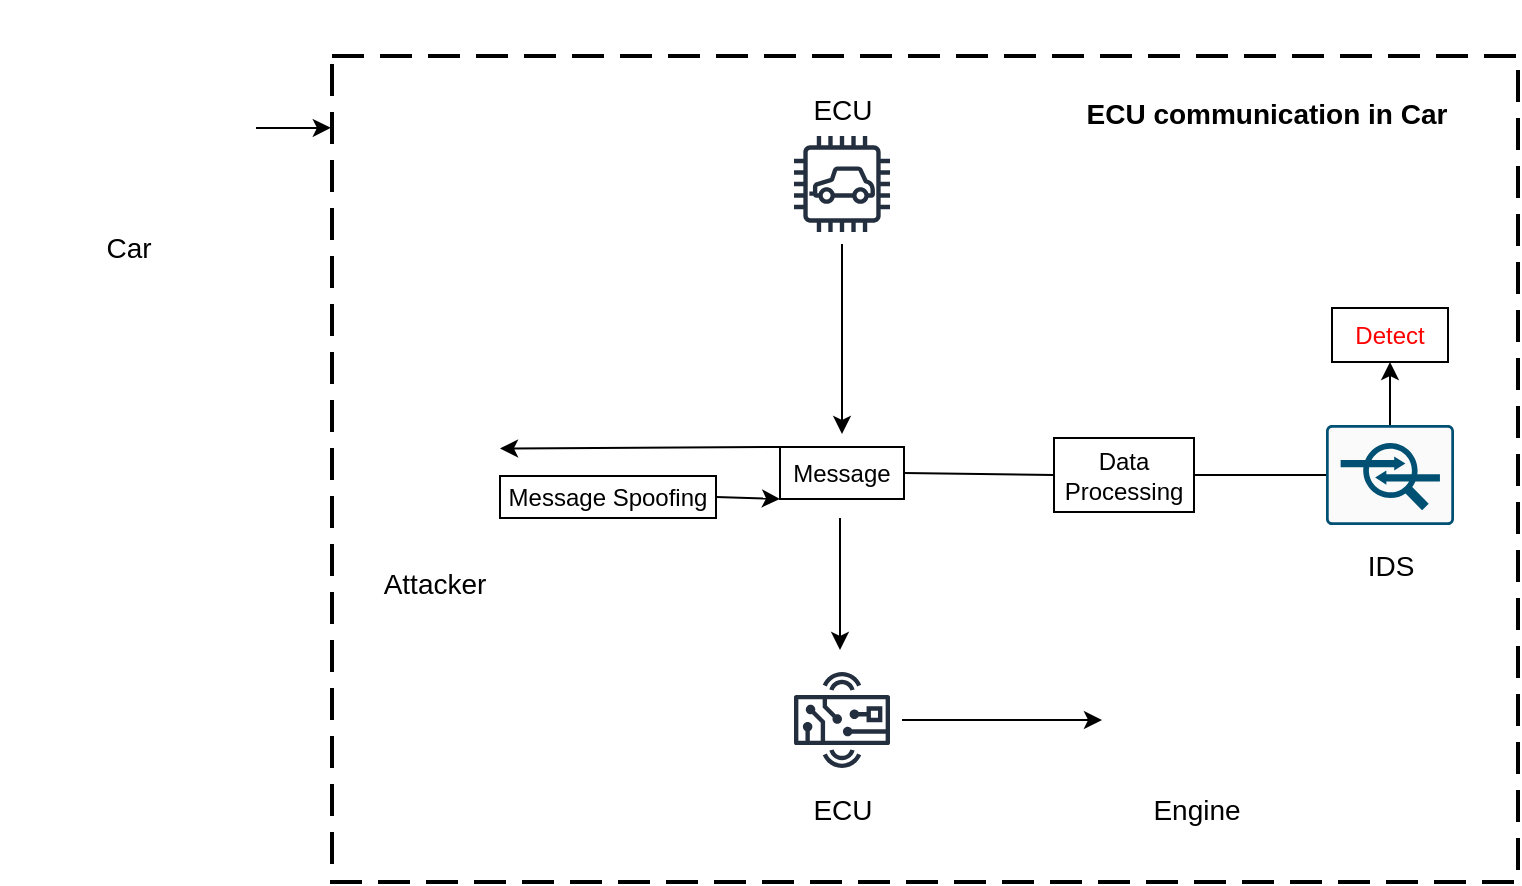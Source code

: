 <mxfile version="21.5.1" type="github">
  <diagram name="Trang-1" id="tOcewXO_lovH6hkRrunn">
    <mxGraphModel dx="1434" dy="774" grid="0" gridSize="10" guides="1" tooltips="1" connect="1" arrows="1" fold="1" page="1" pageScale="1" pageWidth="3000" pageHeight="5000" math="0" shadow="0">
      <root>
        <mxCell id="0" />
        <mxCell id="1" parent="0" />
        <mxCell id="fvOnpMfjC2bjnOCLoL4K-9" value="" style="rounded=1;arcSize=0;dashed=1;strokeColor=#000000;fillColor=none;gradientColor=none;dashPattern=8 4;strokeWidth=2;" vertex="1" parent="1">
          <mxGeometry x="329" y="481" width="593" height="413" as="geometry" />
        </mxCell>
        <mxCell id="fvOnpMfjC2bjnOCLoL4K-1" value="" style="shape=image;html=1;verticalAlign=top;verticalLabelPosition=bottom;labelBackgroundColor=#ffffff;imageAspect=0;aspect=fixed;image=https://cdn4.iconfinder.com/data/icons/education-and-school-glyph-24-px/24/Autobus_bus_school_bus_transport_vehicle_-128.png" vertex="1" parent="1">
          <mxGeometry x="163" y="453" width="128" height="128" as="geometry" />
        </mxCell>
        <mxCell id="fvOnpMfjC2bjnOCLoL4K-7" value="" style="shape=image;html=1;verticalAlign=top;verticalLabelPosition=bottom;labelBackgroundColor=#ffffff;imageAspect=0;aspect=fixed;image=https://cdn2.iconfinder.com/data/icons/woothemes/PNG/intruder.png" vertex="1" parent="1">
          <mxGeometry x="348" y="661" width="65" height="65" as="geometry" />
        </mxCell>
        <mxCell id="fvOnpMfjC2bjnOCLoL4K-8" value="" style="shape=image;html=1;verticalAlign=top;verticalLabelPosition=bottom;labelBackgroundColor=#ffffff;imageAspect=0;aspect=fixed;image=https://cdn1.iconfinder.com/data/icons/racing-13/512/Engine-128.png" vertex="1" parent="1">
          <mxGeometry x="714" y="766" width="94" height="94" as="geometry" />
        </mxCell>
        <mxCell id="fvOnpMfjC2bjnOCLoL4K-13" value="" style="endArrow=classic;html=1;rounded=0;exitX=1;exitY=0.5;exitDx=0;exitDy=0;entryX=-0.001;entryY=0.087;entryDx=0;entryDy=0;entryPerimeter=0;" edge="1" parent="1" source="fvOnpMfjC2bjnOCLoL4K-1" target="fvOnpMfjC2bjnOCLoL4K-9">
          <mxGeometry width="50" height="50" relative="1" as="geometry">
            <mxPoint x="538" y="726" as="sourcePoint" />
            <mxPoint x="588" y="676" as="targetPoint" />
          </mxGeometry>
        </mxCell>
        <mxCell id="fvOnpMfjC2bjnOCLoL4K-14" value="&lt;font style=&quot;font-size: 14px;&quot;&gt;&lt;b&gt;ECU communication&amp;nbsp;&lt;/b&gt;&lt;b style=&quot;&quot;&gt;in Car&lt;/b&gt;&lt;/font&gt;" style="text;html=1;strokeColor=none;fillColor=none;align=center;verticalAlign=middle;whiteSpace=wrap;rounded=0;" vertex="1" parent="1">
          <mxGeometry x="702" y="495" width="189" height="30" as="geometry" />
        </mxCell>
        <mxCell id="fvOnpMfjC2bjnOCLoL4K-4" value="Car" style="sketch=0;outlineConnect=0;fontColor=#232F3E;gradientColor=none;strokeColor=#232F3E;fillColor=#ffffff;dashed=0;verticalLabelPosition=bottom;verticalAlign=top;align=center;fontSize=12;fontStyle=0;aspect=fixed;shape=mxgraph.aws4.resourceIcon;resIcon=mxgraph.aws4.car;" vertex="1" parent="1">
          <mxGeometry x="554" y="515" width="60" height="60" as="geometry" />
        </mxCell>
        <mxCell id="fvOnpMfjC2bjnOCLoL4K-5" value="Hardware&#xa;board" style="sketch=0;outlineConnect=0;fontColor=#232F3E;gradientColor=none;strokeColor=#232F3E;fillColor=#ffffff;dashed=0;verticalLabelPosition=bottom;verticalAlign=top;align=center;html=1;fontSize=12;fontStyle=0;aspect=fixed;shape=mxgraph.aws4.resourceIcon;resIcon=mxgraph.aws4.hardware_board;" vertex="1" parent="1">
          <mxGeometry x="554" y="783" width="60" height="60" as="geometry" />
        </mxCell>
        <mxCell id="fvOnpMfjC2bjnOCLoL4K-18" value="" style="rounded=0;whiteSpace=wrap;html=1;fillColor=default;strokeWidth=0;strokeColor=#FFFFFF;" vertex="1" parent="1">
          <mxGeometry x="529" y="579" width="120" height="60" as="geometry" />
        </mxCell>
        <mxCell id="fvOnpMfjC2bjnOCLoL4K-17" value="" style="rounded=0;whiteSpace=wrap;html=1;fillColor=default;strokeWidth=0;strokeColor=#FFFFFF;" vertex="1" parent="1">
          <mxGeometry x="524" y="843" width="120" height="37" as="geometry" />
        </mxCell>
        <mxCell id="fvOnpMfjC2bjnOCLoL4K-20" value="" style="endArrow=classic;html=1;rounded=0;entryX=0;entryY=0.5;entryDx=0;entryDy=0;" edge="1" parent="1" source="fvOnpMfjC2bjnOCLoL4K-5" target="fvOnpMfjC2bjnOCLoL4K-8">
          <mxGeometry width="50" height="50" relative="1" as="geometry">
            <mxPoint x="538" y="732" as="sourcePoint" />
            <mxPoint x="588" y="682" as="targetPoint" />
          </mxGeometry>
        </mxCell>
        <mxCell id="fvOnpMfjC2bjnOCLoL4K-21" value="&lt;span style=&quot;font-size: 14px;&quot;&gt;Engine&lt;/span&gt;" style="text;html=1;strokeColor=none;fillColor=none;align=center;verticalAlign=middle;whiteSpace=wrap;rounded=0;" vertex="1" parent="1">
          <mxGeometry x="734.5" y="843" width="53" height="30" as="geometry" />
        </mxCell>
        <mxCell id="fvOnpMfjC2bjnOCLoL4K-25" value="Message" style="rounded=0;whiteSpace=wrap;html=1;" vertex="1" parent="1">
          <mxGeometry x="553" y="676.5" width="62" height="26" as="geometry" />
        </mxCell>
        <mxCell id="fvOnpMfjC2bjnOCLoL4K-26" value="" style="endArrow=classic;html=1;rounded=0;" edge="1" parent="1" source="fvOnpMfjC2bjnOCLoL4K-4">
          <mxGeometry width="50" height="50" relative="1" as="geometry">
            <mxPoint x="538" y="732" as="sourcePoint" />
            <mxPoint x="584" y="670" as="targetPoint" />
          </mxGeometry>
        </mxCell>
        <mxCell id="fvOnpMfjC2bjnOCLoL4K-27" value="" style="endArrow=classic;html=1;rounded=0;" edge="1" parent="1">
          <mxGeometry width="50" height="50" relative="1" as="geometry">
            <mxPoint x="583" y="712" as="sourcePoint" />
            <mxPoint x="583" y="778" as="targetPoint" />
          </mxGeometry>
        </mxCell>
        <mxCell id="fvOnpMfjC2bjnOCLoL4K-29" value="" style="endArrow=classic;html=1;rounded=0;entryX=1;entryY=0.25;entryDx=0;entryDy=0;exitX=0;exitY=0;exitDx=0;exitDy=0;" edge="1" parent="1" source="fvOnpMfjC2bjnOCLoL4K-25" target="fvOnpMfjC2bjnOCLoL4K-7">
          <mxGeometry width="50" height="50" relative="1" as="geometry">
            <mxPoint x="538" y="732" as="sourcePoint" />
            <mxPoint x="588" y="682" as="targetPoint" />
          </mxGeometry>
        </mxCell>
        <mxCell id="fvOnpMfjC2bjnOCLoL4K-30" value="Message Spoofing" style="rounded=0;whiteSpace=wrap;html=1;" vertex="1" parent="1">
          <mxGeometry x="413" y="691" width="108" height="21" as="geometry" />
        </mxCell>
        <mxCell id="fvOnpMfjC2bjnOCLoL4K-33" value="" style="endArrow=classic;html=1;rounded=0;exitX=1;exitY=0.5;exitDx=0;exitDy=0;entryX=0;entryY=1;entryDx=0;entryDy=0;" edge="1" parent="1" source="fvOnpMfjC2bjnOCLoL4K-30" target="fvOnpMfjC2bjnOCLoL4K-25">
          <mxGeometry width="50" height="50" relative="1" as="geometry">
            <mxPoint x="538" y="732" as="sourcePoint" />
            <mxPoint x="588" y="682" as="targetPoint" />
          </mxGeometry>
        </mxCell>
        <mxCell id="fvOnpMfjC2bjnOCLoL4K-34" value="&lt;span style=&quot;font-size: 14px;&quot;&gt;ECU&lt;/span&gt;" style="text;html=1;strokeColor=none;fillColor=none;align=center;verticalAlign=middle;whiteSpace=wrap;rounded=0;" vertex="1" parent="1">
          <mxGeometry x="557.5" y="843" width="53" height="30" as="geometry" />
        </mxCell>
        <mxCell id="fvOnpMfjC2bjnOCLoL4K-35" value="&lt;span style=&quot;font-size: 14px;&quot;&gt;ECU&lt;/span&gt;" style="text;html=1;strokeColor=none;fillColor=none;align=center;verticalAlign=middle;whiteSpace=wrap;rounded=0;" vertex="1" parent="1">
          <mxGeometry x="557.5" y="493" width="53" height="30" as="geometry" />
        </mxCell>
        <mxCell id="fvOnpMfjC2bjnOCLoL4K-36" value="&lt;span style=&quot;font-size: 14px;&quot;&gt;Attacker&lt;/span&gt;" style="text;html=1;strokeColor=none;fillColor=none;align=center;verticalAlign=middle;whiteSpace=wrap;rounded=0;" vertex="1" parent="1">
          <mxGeometry x="354" y="730" width="53" height="30" as="geometry" />
        </mxCell>
        <mxCell id="fvOnpMfjC2bjnOCLoL4K-37" value="&lt;span style=&quot;font-size: 14px;&quot;&gt;Car&lt;/span&gt;" style="text;html=1;strokeColor=none;fillColor=none;align=center;verticalAlign=middle;whiteSpace=wrap;rounded=0;" vertex="1" parent="1">
          <mxGeometry x="200.5" y="562" width="53" height="30" as="geometry" />
        </mxCell>
        <mxCell id="fvOnpMfjC2bjnOCLoL4K-40" value="" style="endArrow=none;html=1;rounded=0;exitX=0;exitY=0.5;exitDx=0;exitDy=0;exitPerimeter=0;entryX=1;entryY=0.5;entryDx=0;entryDy=0;" edge="1" parent="1" source="fvOnpMfjC2bjnOCLoL4K-6" target="fvOnpMfjC2bjnOCLoL4K-42">
          <mxGeometry width="50" height="50" relative="1" as="geometry">
            <mxPoint x="538" y="724" as="sourcePoint" />
            <mxPoint x="588" y="674" as="targetPoint" />
          </mxGeometry>
        </mxCell>
        <mxCell id="fvOnpMfjC2bjnOCLoL4K-42" value="Data Processing" style="rounded=0;whiteSpace=wrap;html=1;" vertex="1" parent="1">
          <mxGeometry x="690" y="672" width="70" height="37" as="geometry" />
        </mxCell>
        <mxCell id="fvOnpMfjC2bjnOCLoL4K-43" value="" style="endArrow=none;html=1;rounded=0;exitX=1;exitY=0.5;exitDx=0;exitDy=0;entryX=0;entryY=0.5;entryDx=0;entryDy=0;" edge="1" parent="1" source="fvOnpMfjC2bjnOCLoL4K-25" target="fvOnpMfjC2bjnOCLoL4K-42">
          <mxGeometry width="50" height="50" relative="1" as="geometry">
            <mxPoint x="538" y="724" as="sourcePoint" />
            <mxPoint x="588" y="674" as="targetPoint" />
          </mxGeometry>
        </mxCell>
        <mxCell id="fvOnpMfjC2bjnOCLoL4K-45" value="" style="edgeStyle=orthogonalEdgeStyle;rounded=0;orthogonalLoop=1;jettySize=auto;html=1;" edge="1" parent="1" source="fvOnpMfjC2bjnOCLoL4K-6" target="fvOnpMfjC2bjnOCLoL4K-44">
          <mxGeometry relative="1" as="geometry" />
        </mxCell>
        <mxCell id="fvOnpMfjC2bjnOCLoL4K-6" value="" style="sketch=0;points=[[0.015,0.015,0],[0.985,0.015,0],[0.985,0.985,0],[0.015,0.985,0],[0.25,0,0],[0.5,0,0],[0.75,0,0],[1,0.25,0],[1,0.5,0],[1,0.75,0],[0.75,1,0],[0.5,1,0],[0.25,1,0],[0,0.75,0],[0,0.5,0],[0,0.25,0]];verticalLabelPosition=bottom;html=1;verticalAlign=top;aspect=fixed;align=center;pointerEvents=1;shape=mxgraph.cisco19.rect;prIcon=ips_ids;fillColor=#FAFAFA;strokeColor=#005073;" vertex="1" parent="1">
          <mxGeometry x="826" y="665.5" width="64" height="50" as="geometry" />
        </mxCell>
        <mxCell id="fvOnpMfjC2bjnOCLoL4K-22" value="&lt;span style=&quot;font-size: 14px;&quot;&gt;IDS&lt;/span&gt;" style="text;html=1;strokeColor=none;fillColor=none;align=center;verticalAlign=middle;whiteSpace=wrap;rounded=0;" vertex="1" parent="1">
          <mxGeometry x="831.5" y="721" width="53" height="30" as="geometry" />
        </mxCell>
        <mxCell id="fvOnpMfjC2bjnOCLoL4K-44" value="&lt;font color=&quot;#ff0000&quot;&gt;Detect&lt;/font&gt;" style="rounded=0;whiteSpace=wrap;html=1;" vertex="1" parent="1">
          <mxGeometry x="829" y="607" width="58" height="27" as="geometry" />
        </mxCell>
      </root>
    </mxGraphModel>
  </diagram>
</mxfile>
